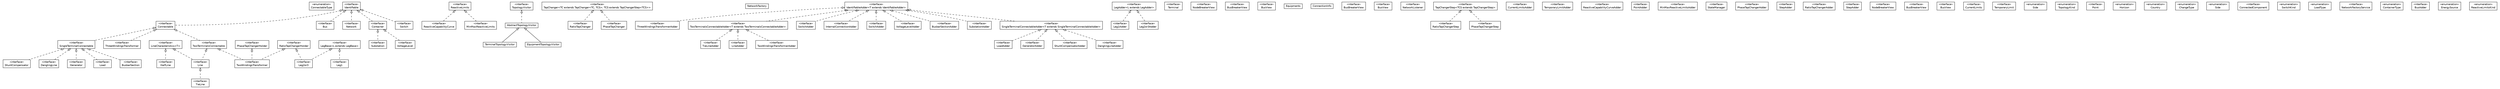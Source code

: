 #!/usr/local/bin/dot
#
# Class diagram 
# Generated by UMLGraph version R5_6 (http://www.umlgraph.org/)
#

digraph G {
	edge [fontname="Helvetica",fontsize=10,labelfontname="Helvetica",labelfontsize=10];
	node [fontname="Helvetica",fontsize=10,shape=plaintext];
	nodesep=0.25;
	ranksep=0.5;
	// eu.itesla_project.iidm.network.ConnectableType
	c0 [label=<<table title="eu.itesla_project.iidm.network.ConnectableType" border="0" cellborder="1" cellspacing="0" cellpadding="2" port="p" href="./ConnectableType.html">
		<tr><td><table border="0" cellspacing="0" cellpadding="1">
<tr><td align="center" balign="center"> &#171;enumeration&#187; </td></tr>
<tr><td align="center" balign="center"> ConnectableType </td></tr>
		</table></td></tr>
		</table>>, URL="./ConnectableType.html", fontname="Helvetica", fontcolor="black", fontsize=10.0];
	// eu.itesla_project.iidm.network.SingleTerminalConnectable
	c1 [label=<<table title="eu.itesla_project.iidm.network.SingleTerminalConnectable" border="0" cellborder="1" cellspacing="0" cellpadding="2" port="p" href="./SingleTerminalConnectable.html">
		<tr><td><table border="0" cellspacing="0" cellpadding="1">
<tr><td align="center" balign="center"> &#171;interface&#187; </td></tr>
<tr><td align="center" balign="center"> SingleTerminalConnectable </td></tr>
		</table></td></tr>
		</table>>, URL="./SingleTerminalConnectable.html", fontname="Helvetica", fontcolor="black", fontsize=10.0];
	// eu.itesla_project.iidm.network.ReactiveLimits
	c2 [label=<<table title="eu.itesla_project.iidm.network.ReactiveLimits" border="0" cellborder="1" cellspacing="0" cellpadding="2" port="p" href="./ReactiveLimits.html">
		<tr><td><table border="0" cellspacing="0" cellpadding="1">
<tr><td align="center" balign="center"> &#171;interface&#187; </td></tr>
<tr><td align="center" balign="center"> ReactiveLimits </td></tr>
		</table></td></tr>
		</table>>, URL="./ReactiveLimits.html", fontname="Helvetica", fontcolor="black", fontsize=10.0];
	// eu.itesla_project.iidm.network.TerminalTopologyVisitor
	c3 [label=<<table title="eu.itesla_project.iidm.network.TerminalTopologyVisitor" border="0" cellborder="1" cellspacing="0" cellpadding="2" port="p" href="./TerminalTopologyVisitor.html">
		<tr><td><table border="0" cellspacing="0" cellpadding="1">
<tr><td align="center" balign="center"><font face="Helvetica-Oblique"> TerminalTopologyVisitor </font></td></tr>
		</table></td></tr>
		</table>>, URL="./TerminalTopologyVisitor.html", fontname="Helvetica", fontcolor="black", fontsize=10.0];
	// eu.itesla_project.iidm.network.TapChanger<TC extends eu.itesla_project.iidm.network.TapChanger<TC, TCS>, TCS extends eu.itesla_project.iidm.network.TapChangerStep<TCS>>
	c4 [label=<<table title="eu.itesla_project.iidm.network.TapChanger" border="0" cellborder="1" cellspacing="0" cellpadding="2" port="p" href="./TapChanger.html">
		<tr><td><table border="0" cellspacing="0" cellpadding="1">
<tr><td align="center" balign="center"> &#171;interface&#187; </td></tr>
<tr><td align="center" balign="center"> TapChanger&lt;TC extends TapChanger&lt;TC, TCS&gt;, TCS extends TapChangerStep&lt;TCS&gt;&gt; </td></tr>
		</table></td></tr>
		</table>>, URL="./TapChanger.html", fontname="Helvetica", fontcolor="black", fontsize=10.0];
	// eu.itesla_project.iidm.network.NetworkFactory
	c5 [label=<<table title="eu.itesla_project.iidm.network.NetworkFactory" border="0" cellborder="1" cellspacing="0" cellpadding="2" port="p" href="./NetworkFactory.html">
		<tr><td><table border="0" cellspacing="0" cellpadding="1">
<tr><td align="center" balign="center"> NetworkFactory </td></tr>
		</table></td></tr>
		</table>>, URL="./NetworkFactory.html", fontname="Helvetica", fontcolor="black", fontsize=10.0];
	// eu.itesla_project.iidm.network.ThreeWindingsTransformerAdder
	c6 [label=<<table title="eu.itesla_project.iidm.network.ThreeWindingsTransformerAdder" border="0" cellborder="1" cellspacing="0" cellpadding="2" port="p" href="./ThreeWindingsTransformerAdder.html">
		<tr><td><table border="0" cellspacing="0" cellpadding="1">
<tr><td align="center" balign="center"> &#171;interface&#187; </td></tr>
<tr><td align="center" balign="center"> ThreeWindingsTransformerAdder </td></tr>
		</table></td></tr>
		</table>>, URL="./ThreeWindingsTransformerAdder.html", fontname="Helvetica", fontcolor="black", fontsize=10.0];
	// eu.itesla_project.iidm.network.ThreeWindingsTransformerAdder.LegAdder<L extends eu.itesla_project.iidm.network.ThreeWindingsTransformerAdder.LegAdder>
	c7 [label=<<table title="eu.itesla_project.iidm.network.ThreeWindingsTransformerAdder.LegAdder" border="0" cellborder="1" cellspacing="0" cellpadding="2" port="p" href="./ThreeWindingsTransformerAdder.LegAdder.html">
		<tr><td><table border="0" cellspacing="0" cellpadding="1">
<tr><td align="center" balign="center"> &#171;interface&#187; </td></tr>
<tr><td align="center" balign="center"> LegAdder&lt;L extends LegAdder&gt; </td></tr>
		</table></td></tr>
		</table>>, URL="./ThreeWindingsTransformerAdder.LegAdder.html", fontname="Helvetica", fontcolor="black", fontsize=10.0];
	// eu.itesla_project.iidm.network.ThreeWindingsTransformerAdder.Leg1Adder
	c8 [label=<<table title="eu.itesla_project.iidm.network.ThreeWindingsTransformerAdder.Leg1Adder" border="0" cellborder="1" cellspacing="0" cellpadding="2" port="p" href="./ThreeWindingsTransformerAdder.Leg1Adder.html">
		<tr><td><table border="0" cellspacing="0" cellpadding="1">
<tr><td align="center" balign="center"> &#171;interface&#187; </td></tr>
<tr><td align="center" balign="center"> Leg1Adder </td></tr>
		</table></td></tr>
		</table>>, URL="./ThreeWindingsTransformerAdder.Leg1Adder.html", fontname="Helvetica", fontcolor="black", fontsize=10.0];
	// eu.itesla_project.iidm.network.ThreeWindingsTransformerAdder.Leg2or3Adder
	c9 [label=<<table title="eu.itesla_project.iidm.network.ThreeWindingsTransformerAdder.Leg2or3Adder" border="0" cellborder="1" cellspacing="0" cellpadding="2" port="p" href="./ThreeWindingsTransformerAdder.Leg2or3Adder.html">
		<tr><td><table border="0" cellspacing="0" cellpadding="1">
<tr><td align="center" balign="center"> &#171;interface&#187; </td></tr>
<tr><td align="center" balign="center"> Leg2or3Adder </td></tr>
		</table></td></tr>
		</table>>, URL="./ThreeWindingsTransformerAdder.Leg2or3Adder.html", fontname="Helvetica", fontcolor="black", fontsize=10.0];
	// eu.itesla_project.iidm.network.Bus
	c10 [label=<<table title="eu.itesla_project.iidm.network.Bus" border="0" cellborder="1" cellspacing="0" cellpadding="2" port="p" href="./Bus.html">
		<tr><td><table border="0" cellspacing="0" cellpadding="1">
<tr><td align="center" balign="center"> &#171;interface&#187; </td></tr>
<tr><td align="center" balign="center"> Bus </td></tr>
		</table></td></tr>
		</table>>, URL="./Bus.html", fontname="Helvetica", fontcolor="black", fontsize=10.0];
	// eu.itesla_project.iidm.network.LineCharasteristics<T>
	c11 [label=<<table title="eu.itesla_project.iidm.network.LineCharasteristics" border="0" cellborder="1" cellspacing="0" cellpadding="2" port="p" href="./LineCharasteristics.html">
		<tr><td><table border="0" cellspacing="0" cellpadding="1">
<tr><td align="center" balign="center"> &#171;interface&#187; </td></tr>
<tr><td align="center" balign="center"> LineCharasteristics&lt;T&gt; </td></tr>
		</table></td></tr>
		</table>>, URL="./LineCharasteristics.html", fontname="Helvetica", fontcolor="black", fontsize=10.0];
	// eu.itesla_project.iidm.network.LoadAdder
	c12 [label=<<table title="eu.itesla_project.iidm.network.LoadAdder" border="0" cellborder="1" cellspacing="0" cellpadding="2" port="p" href="./LoadAdder.html">
		<tr><td><table border="0" cellspacing="0" cellpadding="1">
<tr><td align="center" balign="center"> &#171;interface&#187; </td></tr>
<tr><td align="center" balign="center"> LoadAdder </td></tr>
		</table></td></tr>
		</table>>, URL="./LoadAdder.html", fontname="Helvetica", fontcolor="black", fontsize=10.0];
	// eu.itesla_project.iidm.network.Terminal
	c13 [label=<<table title="eu.itesla_project.iidm.network.Terminal" border="0" cellborder="1" cellspacing="0" cellpadding="2" port="p" href="./Terminal.html">
		<tr><td><table border="0" cellspacing="0" cellpadding="1">
<tr><td align="center" balign="center"> &#171;interface&#187; </td></tr>
<tr><td align="center" balign="center"> Terminal </td></tr>
		</table></td></tr>
		</table>>, URL="./Terminal.html", fontname="Helvetica", fontcolor="black", fontsize=10.0];
	// eu.itesla_project.iidm.network.Terminal.NodeBreakerView
	c14 [label=<<table title="eu.itesla_project.iidm.network.Terminal.NodeBreakerView" border="0" cellborder="1" cellspacing="0" cellpadding="2" port="p" href="./Terminal.NodeBreakerView.html">
		<tr><td><table border="0" cellspacing="0" cellpadding="1">
<tr><td align="center" balign="center"> &#171;interface&#187; </td></tr>
<tr><td align="center" balign="center"> NodeBreakerView </td></tr>
		</table></td></tr>
		</table>>, URL="./Terminal.NodeBreakerView.html", fontname="Helvetica", fontcolor="black", fontsize=10.0];
	// eu.itesla_project.iidm.network.Terminal.BusBreakerView
	c15 [label=<<table title="eu.itesla_project.iidm.network.Terminal.BusBreakerView" border="0" cellborder="1" cellspacing="0" cellpadding="2" port="p" href="./Terminal.BusBreakerView.html">
		<tr><td><table border="0" cellspacing="0" cellpadding="1">
<tr><td align="center" balign="center"> &#171;interface&#187; </td></tr>
<tr><td align="center" balign="center"> BusBreakerView </td></tr>
		</table></td></tr>
		</table>>, URL="./Terminal.BusBreakerView.html", fontname="Helvetica", fontcolor="black", fontsize=10.0];
	// eu.itesla_project.iidm.network.Terminal.BusView
	c16 [label=<<table title="eu.itesla_project.iidm.network.Terminal.BusView" border="0" cellborder="1" cellspacing="0" cellpadding="2" port="p" href="./Terminal.BusView.html">
		<tr><td><table border="0" cellspacing="0" cellpadding="1">
<tr><td align="center" balign="center"> &#171;interface&#187; </td></tr>
<tr><td align="center" balign="center"> BusView </td></tr>
		</table></td></tr>
		</table>>, URL="./Terminal.BusView.html", fontname="Helvetica", fontcolor="black", fontsize=10.0];
	// eu.itesla_project.iidm.network.Equipments
	c17 [label=<<table title="eu.itesla_project.iidm.network.Equipments" border="0" cellborder="1" cellspacing="0" cellpadding="2" port="p" href="./Equipments.html">
		<tr><td><table border="0" cellspacing="0" cellpadding="1">
<tr><td align="center" balign="center"> Equipments </td></tr>
		</table></td></tr>
		</table>>, URL="./Equipments.html", fontname="Helvetica", fontcolor="black", fontsize=10.0];
	// eu.itesla_project.iidm.network.Equipments.ConnectionInfo
	c18 [label=<<table title="eu.itesla_project.iidm.network.Equipments.ConnectionInfo" border="0" cellborder="1" cellspacing="0" cellpadding="2" port="p" href="./Equipments.ConnectionInfo.html">
		<tr><td><table border="0" cellspacing="0" cellpadding="1">
<tr><td align="center" balign="center"> ConnectionInfo </td></tr>
		</table></td></tr>
		</table>>, URL="./Equipments.ConnectionInfo.html", fontname="Helvetica", fontcolor="black", fontsize=10.0];
	// eu.itesla_project.iidm.network.Substation
	c19 [label=<<table title="eu.itesla_project.iidm.network.Substation" border="0" cellborder="1" cellspacing="0" cellpadding="2" port="p" href="./Substation.html">
		<tr><td><table border="0" cellspacing="0" cellpadding="1">
<tr><td align="center" balign="center"> &#171;interface&#187; </td></tr>
<tr><td align="center" balign="center"> Substation </td></tr>
		</table></td></tr>
		</table>>, URL="./Substation.html", fontname="Helvetica", fontcolor="black", fontsize=10.0];
	// eu.itesla_project.iidm.network.Network
	c20 [label=<<table title="eu.itesla_project.iidm.network.Network" border="0" cellborder="1" cellspacing="0" cellpadding="2" port="p" href="./Network.html">
		<tr><td><table border="0" cellspacing="0" cellpadding="1">
<tr><td align="center" balign="center"> &#171;interface&#187; </td></tr>
<tr><td align="center" balign="center"> Network </td></tr>
		</table></td></tr>
		</table>>, URL="./Network.html", fontname="Helvetica", fontcolor="black", fontsize=10.0];
	// eu.itesla_project.iidm.network.Network.BusBreakerView
	c21 [label=<<table title="eu.itesla_project.iidm.network.Network.BusBreakerView" border="0" cellborder="1" cellspacing="0" cellpadding="2" port="p" href="./Network.BusBreakerView.html">
		<tr><td><table border="0" cellspacing="0" cellpadding="1">
<tr><td align="center" balign="center"> &#171;interface&#187; </td></tr>
<tr><td align="center" balign="center"> BusBreakerView </td></tr>
		</table></td></tr>
		</table>>, URL="./Network.BusBreakerView.html", fontname="Helvetica", fontcolor="black", fontsize=10.0];
	// eu.itesla_project.iidm.network.Network.BusView
	c22 [label=<<table title="eu.itesla_project.iidm.network.Network.BusView" border="0" cellborder="1" cellspacing="0" cellpadding="2" port="p" href="./Network.BusView.html">
		<tr><td><table border="0" cellspacing="0" cellpadding="1">
<tr><td align="center" balign="center"> &#171;interface&#187; </td></tr>
<tr><td align="center" balign="center"> BusView </td></tr>
		</table></td></tr>
		</table>>, URL="./Network.BusView.html", fontname="Helvetica", fontcolor="black", fontsize=10.0];
	// eu.itesla_project.iidm.network.NetworkListener
	c23 [label=<<table title="eu.itesla_project.iidm.network.NetworkListener" border="0" cellborder="1" cellspacing="0" cellpadding="2" port="p" href="./NetworkListener.html">
		<tr><td><table border="0" cellspacing="0" cellpadding="1">
<tr><td align="center" balign="center"> &#171;interface&#187; </td></tr>
<tr><td align="center" balign="center"> NetworkListener </td></tr>
		</table></td></tr>
		</table>>, URL="./NetworkListener.html", fontname="Helvetica", fontcolor="black", fontsize=10.0];
	// eu.itesla_project.iidm.network.RatioTapChangerStep
	c24 [label=<<table title="eu.itesla_project.iidm.network.RatioTapChangerStep" border="0" cellborder="1" cellspacing="0" cellpadding="2" port="p" href="./RatioTapChangerStep.html">
		<tr><td><table border="0" cellspacing="0" cellpadding="1">
<tr><td align="center" balign="center"> &#171;interface&#187; </td></tr>
<tr><td align="center" balign="center"> RatioTapChangerStep </td></tr>
		</table></td></tr>
		</table>>, URL="./RatioTapChangerStep.html", fontname="Helvetica", fontcolor="black", fontsize=10.0];
	// eu.itesla_project.iidm.network.CurrentLimitsAdder
	c25 [label=<<table title="eu.itesla_project.iidm.network.CurrentLimitsAdder" border="0" cellborder="1" cellspacing="0" cellpadding="2" port="p" href="./CurrentLimitsAdder.html">
		<tr><td><table border="0" cellspacing="0" cellpadding="1">
<tr><td align="center" balign="center"> &#171;interface&#187; </td></tr>
<tr><td align="center" balign="center"> CurrentLimitsAdder </td></tr>
		</table></td></tr>
		</table>>, URL="./CurrentLimitsAdder.html", fontname="Helvetica", fontcolor="black", fontsize=10.0];
	// eu.itesla_project.iidm.network.CurrentLimitsAdder.TemporaryLimitAdder
	c26 [label=<<table title="eu.itesla_project.iidm.network.CurrentLimitsAdder.TemporaryLimitAdder" border="0" cellborder="1" cellspacing="0" cellpadding="2" port="p" href="./CurrentLimitsAdder.TemporaryLimitAdder.html">
		<tr><td><table border="0" cellspacing="0" cellpadding="1">
<tr><td align="center" balign="center"> &#171;interface&#187; </td></tr>
<tr><td align="center" balign="center"> TemporaryLimitAdder </td></tr>
		</table></td></tr>
		</table>>, URL="./CurrentLimitsAdder.TemporaryLimitAdder.html", fontname="Helvetica", fontcolor="black", fontsize=10.0];
	// eu.itesla_project.iidm.network.ReactiveCapabilityCurveAdder
	c27 [label=<<table title="eu.itesla_project.iidm.network.ReactiveCapabilityCurveAdder" border="0" cellborder="1" cellspacing="0" cellpadding="2" port="p" href="./ReactiveCapabilityCurveAdder.html">
		<tr><td><table border="0" cellspacing="0" cellpadding="1">
<tr><td align="center" balign="center"> &#171;interface&#187; </td></tr>
<tr><td align="center" balign="center"> ReactiveCapabilityCurveAdder </td></tr>
		</table></td></tr>
		</table>>, URL="./ReactiveCapabilityCurveAdder.html", fontname="Helvetica", fontcolor="black", fontsize=10.0];
	// eu.itesla_project.iidm.network.ReactiveCapabilityCurveAdder.PointAdder
	c28 [label=<<table title="eu.itesla_project.iidm.network.ReactiveCapabilityCurveAdder.PointAdder" border="0" cellborder="1" cellspacing="0" cellpadding="2" port="p" href="./ReactiveCapabilityCurveAdder.PointAdder.html">
		<tr><td><table border="0" cellspacing="0" cellpadding="1">
<tr><td align="center" balign="center"> &#171;interface&#187; </td></tr>
<tr><td align="center" balign="center"> PointAdder </td></tr>
		</table></td></tr>
		</table>>, URL="./ReactiveCapabilityCurveAdder.PointAdder.html", fontname="Helvetica", fontcolor="black", fontsize=10.0];
	// eu.itesla_project.iidm.network.TieLineAdder
	c29 [label=<<table title="eu.itesla_project.iidm.network.TieLineAdder" border="0" cellborder="1" cellspacing="0" cellpadding="2" port="p" href="./TieLineAdder.html">
		<tr><td><table border="0" cellspacing="0" cellpadding="1">
<tr><td align="center" balign="center"> &#171;interface&#187; </td></tr>
<tr><td align="center" balign="center"> TieLineAdder </td></tr>
		</table></td></tr>
		</table>>, URL="./TieLineAdder.html", fontname="Helvetica", fontcolor="black", fontsize=10.0];
	// eu.itesla_project.iidm.network.TopologyVisitor
	c30 [label=<<table title="eu.itesla_project.iidm.network.TopologyVisitor" border="0" cellborder="1" cellspacing="0" cellpadding="2" port="p" href="./TopologyVisitor.html">
		<tr><td><table border="0" cellspacing="0" cellpadding="1">
<tr><td align="center" balign="center"> &#171;interface&#187; </td></tr>
<tr><td align="center" balign="center"> TopologyVisitor </td></tr>
		</table></td></tr>
		</table>>, URL="./TopologyVisitor.html", fontname="Helvetica", fontcolor="black", fontsize=10.0];
	// eu.itesla_project.iidm.network.MinMaxReactiveLimitsAdder
	c31 [label=<<table title="eu.itesla_project.iidm.network.MinMaxReactiveLimitsAdder" border="0" cellborder="1" cellspacing="0" cellpadding="2" port="p" href="./MinMaxReactiveLimitsAdder.html">
		<tr><td><table border="0" cellspacing="0" cellpadding="1">
<tr><td align="center" balign="center"> &#171;interface&#187; </td></tr>
<tr><td align="center" balign="center"> MinMaxReactiveLimitsAdder </td></tr>
		</table></td></tr>
		</table>>, URL="./MinMaxReactiveLimitsAdder.html", fontname="Helvetica", fontcolor="black", fontsize=10.0];
	// eu.itesla_project.iidm.network.StateManager
	c32 [label=<<table title="eu.itesla_project.iidm.network.StateManager" border="0" cellborder="1" cellspacing="0" cellpadding="2" port="p" href="./StateManager.html">
		<tr><td><table border="0" cellspacing="0" cellpadding="1">
<tr><td align="center" balign="center"> &#171;interface&#187; </td></tr>
<tr><td align="center" balign="center"> StateManager </td></tr>
		</table></td></tr>
		</table>>, URL="./StateManager.html", fontname="Helvetica", fontcolor="black", fontsize=10.0];
	// eu.itesla_project.iidm.network.PhaseTapChangerAdder
	c33 [label=<<table title="eu.itesla_project.iidm.network.PhaseTapChangerAdder" border="0" cellborder="1" cellspacing="0" cellpadding="2" port="p" href="./PhaseTapChangerAdder.html">
		<tr><td><table border="0" cellspacing="0" cellpadding="1">
<tr><td align="center" balign="center"> &#171;interface&#187; </td></tr>
<tr><td align="center" balign="center"> PhaseTapChangerAdder </td></tr>
		</table></td></tr>
		</table>>, URL="./PhaseTapChangerAdder.html", fontname="Helvetica", fontcolor="black", fontsize=10.0];
	// eu.itesla_project.iidm.network.PhaseTapChangerAdder.StepAdder
	c34 [label=<<table title="eu.itesla_project.iidm.network.PhaseTapChangerAdder.StepAdder" border="0" cellborder="1" cellspacing="0" cellpadding="2" port="p" href="./PhaseTapChangerAdder.StepAdder.html">
		<tr><td><table border="0" cellspacing="0" cellpadding="1">
<tr><td align="center" balign="center"> &#171;interface&#187; </td></tr>
<tr><td align="center" balign="center"> StepAdder </td></tr>
		</table></td></tr>
		</table>>, URL="./PhaseTapChangerAdder.StepAdder.html", fontname="Helvetica", fontcolor="black", fontsize=10.0];
	// eu.itesla_project.iidm.network.RatioTapChangerAdder
	c35 [label=<<table title="eu.itesla_project.iidm.network.RatioTapChangerAdder" border="0" cellborder="1" cellspacing="0" cellpadding="2" port="p" href="./RatioTapChangerAdder.html">
		<tr><td><table border="0" cellspacing="0" cellpadding="1">
<tr><td align="center" balign="center"> &#171;interface&#187; </td></tr>
<tr><td align="center" balign="center"> RatioTapChangerAdder </td></tr>
		</table></td></tr>
		</table>>, URL="./RatioTapChangerAdder.html", fontname="Helvetica", fontcolor="black", fontsize=10.0];
	// eu.itesla_project.iidm.network.RatioTapChangerAdder.StepAdder
	c36 [label=<<table title="eu.itesla_project.iidm.network.RatioTapChangerAdder.StepAdder" border="0" cellborder="1" cellspacing="0" cellpadding="2" port="p" href="./RatioTapChangerAdder.StepAdder.html">
		<tr><td><table border="0" cellspacing="0" cellpadding="1">
<tr><td align="center" balign="center"> &#171;interface&#187; </td></tr>
<tr><td align="center" balign="center"> StepAdder </td></tr>
		</table></td></tr>
		</table>>, URL="./RatioTapChangerAdder.StepAdder.html", fontname="Helvetica", fontcolor="black", fontsize=10.0];
	// eu.itesla_project.iidm.network.TwoTerminalsConnectableAdder<T extends eu.itesla_project.iidm.network.TwoTerminalsConnectableAdder>
	c37 [label=<<table title="eu.itesla_project.iidm.network.TwoTerminalsConnectableAdder" border="0" cellborder="1" cellspacing="0" cellpadding="2" port="p" href="./TwoTerminalsConnectableAdder.html">
		<tr><td><table border="0" cellspacing="0" cellpadding="1">
<tr><td align="center" balign="center"> &#171;interface&#187; </td></tr>
<tr><td align="center" balign="center"> TwoTerminalsConnectableAdder&lt;T extends TwoTerminalsConnectableAdder&gt; </td></tr>
		</table></td></tr>
		</table>>, URL="./TwoTerminalsConnectableAdder.html", fontname="Helvetica", fontcolor="black", fontsize=10.0];
	// eu.itesla_project.iidm.network.VoltageLevel
	c38 [label=<<table title="eu.itesla_project.iidm.network.VoltageLevel" border="0" cellborder="1" cellspacing="0" cellpadding="2" port="p" href="./VoltageLevel.html">
		<tr><td><table border="0" cellspacing="0" cellpadding="1">
<tr><td align="center" balign="center"> &#171;interface&#187; </td></tr>
<tr><td align="center" balign="center"> VoltageLevel </td></tr>
		</table></td></tr>
		</table>>, URL="./VoltageLevel.html", fontname="Helvetica", fontcolor="black", fontsize=10.0];
	// eu.itesla_project.iidm.network.VoltageLevel.NodeBreakerView
	c39 [label=<<table title="eu.itesla_project.iidm.network.VoltageLevel.NodeBreakerView" border="0" cellborder="1" cellspacing="0" cellpadding="2" port="p" href="./VoltageLevel.NodeBreakerView.html">
		<tr><td><table border="0" cellspacing="0" cellpadding="1">
<tr><td align="center" balign="center"> &#171;interface&#187; </td></tr>
<tr><td align="center" balign="center"> NodeBreakerView </td></tr>
		</table></td></tr>
		</table>>, URL="./VoltageLevel.NodeBreakerView.html", fontname="Helvetica", fontcolor="black", fontsize=10.0];
	// eu.itesla_project.iidm.network.VoltageLevel.NodeBreakerView.SwitchAdder
	c40 [label=<<table title="eu.itesla_project.iidm.network.VoltageLevel.NodeBreakerView.SwitchAdder" border="0" cellborder="1" cellspacing="0" cellpadding="2" port="p" href="./VoltageLevel.NodeBreakerView.SwitchAdder.html">
		<tr><td><table border="0" cellspacing="0" cellpadding="1">
<tr><td align="center" balign="center"> &#171;interface&#187; </td></tr>
<tr><td align="center" balign="center"> SwitchAdder </td></tr>
		</table></td></tr>
		</table>>, URL="./VoltageLevel.NodeBreakerView.SwitchAdder.html", fontname="Helvetica", fontcolor="black", fontsize=10.0];
	// eu.itesla_project.iidm.network.VoltageLevel.NodeBreakerView.InternalConnectionAdder
	c41 [label=<<table title="eu.itesla_project.iidm.network.VoltageLevel.NodeBreakerView.InternalConnectionAdder" border="0" cellborder="1" cellspacing="0" cellpadding="2" port="p" href="./VoltageLevel.NodeBreakerView.InternalConnectionAdder.html">
		<tr><td><table border="0" cellspacing="0" cellpadding="1">
<tr><td align="center" balign="center"> &#171;interface&#187; </td></tr>
<tr><td align="center" balign="center"> InternalConnectionAdder </td></tr>
		</table></td></tr>
		</table>>, URL="./VoltageLevel.NodeBreakerView.InternalConnectionAdder.html", fontname="Helvetica", fontcolor="black", fontsize=10.0];
	// eu.itesla_project.iidm.network.VoltageLevel.BusBreakerView
	c42 [label=<<table title="eu.itesla_project.iidm.network.VoltageLevel.BusBreakerView" border="0" cellborder="1" cellspacing="0" cellpadding="2" port="p" href="./VoltageLevel.BusBreakerView.html">
		<tr><td><table border="0" cellspacing="0" cellpadding="1">
<tr><td align="center" balign="center"> &#171;interface&#187; </td></tr>
<tr><td align="center" balign="center"> BusBreakerView </td></tr>
		</table></td></tr>
		</table>>, URL="./VoltageLevel.BusBreakerView.html", fontname="Helvetica", fontcolor="black", fontsize=10.0];
	// eu.itesla_project.iidm.network.VoltageLevel.BusBreakerView.SwitchAdder
	c43 [label=<<table title="eu.itesla_project.iidm.network.VoltageLevel.BusBreakerView.SwitchAdder" border="0" cellborder="1" cellspacing="0" cellpadding="2" port="p" href="./VoltageLevel.BusBreakerView.SwitchAdder.html">
		<tr><td><table border="0" cellspacing="0" cellpadding="1">
<tr><td align="center" balign="center"> &#171;interface&#187; </td></tr>
<tr><td align="center" balign="center"> SwitchAdder </td></tr>
		</table></td></tr>
		</table>>, URL="./VoltageLevel.BusBreakerView.SwitchAdder.html", fontname="Helvetica", fontcolor="black", fontsize=10.0];
	// eu.itesla_project.iidm.network.VoltageLevel.BusView
	c44 [label=<<table title="eu.itesla_project.iidm.network.VoltageLevel.BusView" border="0" cellborder="1" cellspacing="0" cellpadding="2" port="p" href="./VoltageLevel.BusView.html">
		<tr><td><table border="0" cellspacing="0" cellpadding="1">
<tr><td align="center" balign="center"> &#171;interface&#187; </td></tr>
<tr><td align="center" balign="center"> BusView </td></tr>
		</table></td></tr>
		</table>>, URL="./VoltageLevel.BusView.html", fontname="Helvetica", fontcolor="black", fontsize=10.0];
	// eu.itesla_project.iidm.network.LineAdder
	c45 [label=<<table title="eu.itesla_project.iidm.network.LineAdder" border="0" cellborder="1" cellspacing="0" cellpadding="2" port="p" href="./LineAdder.html">
		<tr><td><table border="0" cellspacing="0" cellpadding="1">
<tr><td align="center" balign="center"> &#171;interface&#187; </td></tr>
<tr><td align="center" balign="center"> LineAdder </td></tr>
		</table></td></tr>
		</table>>, URL="./LineAdder.html", fontname="Helvetica", fontcolor="black", fontsize=10.0];
	// eu.itesla_project.iidm.network.RatioTapChanger
	c46 [label=<<table title="eu.itesla_project.iidm.network.RatioTapChanger" border="0" cellborder="1" cellspacing="0" cellpadding="2" port="p" href="./RatioTapChanger.html">
		<tr><td><table border="0" cellspacing="0" cellpadding="1">
<tr><td align="center" balign="center"> &#171;interface&#187; </td></tr>
<tr><td align="center" balign="center"> RatioTapChanger </td></tr>
		</table></td></tr>
		</table>>, URL="./RatioTapChanger.html", fontname="Helvetica", fontcolor="black", fontsize=10.0];
	// eu.itesla_project.iidm.network.EquipmentTopologyVisitor
	c47 [label=<<table title="eu.itesla_project.iidm.network.EquipmentTopologyVisitor" border="0" cellborder="1" cellspacing="0" cellpadding="2" port="p" href="./EquipmentTopologyVisitor.html">
		<tr><td><table border="0" cellspacing="0" cellpadding="1">
<tr><td align="center" balign="center"><font face="Helvetica-Oblique"> EquipmentTopologyVisitor </font></td></tr>
		</table></td></tr>
		</table>>, URL="./EquipmentTopologyVisitor.html", fontname="Helvetica", fontcolor="black", fontsize=10.0];
	// eu.itesla_project.iidm.network.Container
	c48 [label=<<table title="eu.itesla_project.iidm.network.Container" border="0" cellborder="1" cellspacing="0" cellpadding="2" port="p" href="./Container.html">
		<tr><td><table border="0" cellspacing="0" cellpadding="1">
<tr><td align="center" balign="center"> &#171;interface&#187; </td></tr>
<tr><td align="center" balign="center"> Container </td></tr>
		</table></td></tr>
		</table>>, URL="./Container.html", fontname="Helvetica", fontcolor="black", fontsize=10.0];
	// eu.itesla_project.iidm.network.Switch
	c49 [label=<<table title="eu.itesla_project.iidm.network.Switch" border="0" cellborder="1" cellspacing="0" cellpadding="2" port="p" href="./Switch.html">
		<tr><td><table border="0" cellspacing="0" cellpadding="1">
<tr><td align="center" balign="center"> &#171;interface&#187; </td></tr>
<tr><td align="center" balign="center"> Switch </td></tr>
		</table></td></tr>
		</table>>, URL="./Switch.html", fontname="Helvetica", fontcolor="black", fontsize=10.0];
	// eu.itesla_project.iidm.network.ShuntCompensator
	c50 [label=<<table title="eu.itesla_project.iidm.network.ShuntCompensator" border="0" cellborder="1" cellspacing="0" cellpadding="2" port="p" href="./ShuntCompensator.html">
		<tr><td><table border="0" cellspacing="0" cellpadding="1">
<tr><td align="center" balign="center"> &#171;interface&#187; </td></tr>
<tr><td align="center" balign="center"> ShuntCompensator </td></tr>
		</table></td></tr>
		</table>>, URL="./ShuntCompensator.html", fontname="Helvetica", fontcolor="black", fontsize=10.0];
	// eu.itesla_project.iidm.network.CurrentLimits
	c51 [label=<<table title="eu.itesla_project.iidm.network.CurrentLimits" border="0" cellborder="1" cellspacing="0" cellpadding="2" port="p" href="./CurrentLimits.html">
		<tr><td><table border="0" cellspacing="0" cellpadding="1">
<tr><td align="center" balign="center"> &#171;interface&#187; </td></tr>
<tr><td align="center" balign="center"> CurrentLimits </td></tr>
		</table></td></tr>
		</table>>, URL="./CurrentLimits.html", fontname="Helvetica", fontcolor="black", fontsize=10.0];
	// eu.itesla_project.iidm.network.CurrentLimits.TemporaryLimit
	c52 [label=<<table title="eu.itesla_project.iidm.network.CurrentLimits.TemporaryLimit" border="0" cellborder="1" cellspacing="0" cellpadding="2" port="p" href="./CurrentLimits.TemporaryLimit.html">
		<tr><td><table border="0" cellspacing="0" cellpadding="1">
<tr><td align="center" balign="center"> &#171;interface&#187; </td></tr>
<tr><td align="center" balign="center"> TemporaryLimit </td></tr>
		</table></td></tr>
		</table>>, URL="./CurrentLimits.TemporaryLimit.html", fontname="Helvetica", fontcolor="black", fontsize=10.0];
	// eu.itesla_project.iidm.network.DanglingLine
	c53 [label=<<table title="eu.itesla_project.iidm.network.DanglingLine" border="0" cellborder="1" cellspacing="0" cellpadding="2" port="p" href="./DanglingLine.html">
		<tr><td><table border="0" cellspacing="0" cellpadding="1">
<tr><td align="center" balign="center"> &#171;interface&#187; </td></tr>
<tr><td align="center" balign="center"> DanglingLine </td></tr>
		</table></td></tr>
		</table>>, URL="./DanglingLine.html", fontname="Helvetica", fontcolor="black", fontsize=10.0];
	// eu.itesla_project.iidm.network.PhaseTapChangerHolder
	c54 [label=<<table title="eu.itesla_project.iidm.network.PhaseTapChangerHolder" border="0" cellborder="1" cellspacing="0" cellpadding="2" port="p" href="./PhaseTapChangerHolder.html">
		<tr><td><table border="0" cellspacing="0" cellpadding="1">
<tr><td align="center" balign="center"> &#171;interface&#187; </td></tr>
<tr><td align="center" balign="center"> PhaseTapChangerHolder </td></tr>
		</table></td></tr>
		</table>>, URL="./PhaseTapChangerHolder.html", fontname="Helvetica", fontcolor="black", fontsize=10.0];
	// eu.itesla_project.iidm.network.Line
	c55 [label=<<table title="eu.itesla_project.iidm.network.Line" border="0" cellborder="1" cellspacing="0" cellpadding="2" port="p" href="./Line.html">
		<tr><td><table border="0" cellspacing="0" cellpadding="1">
<tr><td align="center" balign="center"> &#171;interface&#187; </td></tr>
<tr><td align="center" balign="center"> Line </td></tr>
		</table></td></tr>
		</table>>, URL="./Line.html", fontname="Helvetica", fontcolor="black", fontsize=10.0];
	// eu.itesla_project.iidm.network.ThreeWindingsTransformer
	c56 [label=<<table title="eu.itesla_project.iidm.network.ThreeWindingsTransformer" border="0" cellborder="1" cellspacing="0" cellpadding="2" port="p" href="./ThreeWindingsTransformer.html">
		<tr><td><table border="0" cellspacing="0" cellpadding="1">
<tr><td align="center" balign="center"> &#171;interface&#187; </td></tr>
<tr><td align="center" balign="center"> ThreeWindingsTransformer </td></tr>
		</table></td></tr>
		</table>>, URL="./ThreeWindingsTransformer.html", fontname="Helvetica", fontcolor="black", fontsize=10.0];
	// eu.itesla_project.iidm.network.ThreeWindingsTransformer.Side
	c57 [label=<<table title="eu.itesla_project.iidm.network.ThreeWindingsTransformer.Side" border="0" cellborder="1" cellspacing="0" cellpadding="2" port="p" href="./ThreeWindingsTransformer.Side.html">
		<tr><td><table border="0" cellspacing="0" cellpadding="1">
<tr><td align="center" balign="center"> &#171;enumeration&#187; </td></tr>
<tr><td align="center" balign="center"> Side </td></tr>
		</table></td></tr>
		</table>>, URL="./ThreeWindingsTransformer.Side.html", fontname="Helvetica", fontcolor="black", fontsize=10.0];
	// eu.itesla_project.iidm.network.ThreeWindingsTransformer.LegBase<L extends eu.itesla_project.iidm.network.ThreeWindingsTransformer.LegBase>
	c58 [label=<<table title="eu.itesla_project.iidm.network.ThreeWindingsTransformer.LegBase" border="0" cellborder="1" cellspacing="0" cellpadding="2" port="p" href="./ThreeWindingsTransformer.LegBase.html">
		<tr><td><table border="0" cellspacing="0" cellpadding="1">
<tr><td align="center" balign="center"> &#171;interface&#187; </td></tr>
<tr><td align="center" balign="center"> LegBase&lt;L extends LegBase&gt; </td></tr>
		</table></td></tr>
		</table>>, URL="./ThreeWindingsTransformer.LegBase.html", fontname="Helvetica", fontcolor="black", fontsize=10.0];
	// eu.itesla_project.iidm.network.ThreeWindingsTransformer.Leg1
	c59 [label=<<table title="eu.itesla_project.iidm.network.ThreeWindingsTransformer.Leg1" border="0" cellborder="1" cellspacing="0" cellpadding="2" port="p" href="./ThreeWindingsTransformer.Leg1.html">
		<tr><td><table border="0" cellspacing="0" cellpadding="1">
<tr><td align="center" balign="center"> &#171;interface&#187; </td></tr>
<tr><td align="center" balign="center"> Leg1 </td></tr>
		</table></td></tr>
		</table>>, URL="./ThreeWindingsTransformer.Leg1.html", fontname="Helvetica", fontcolor="black", fontsize=10.0];
	// eu.itesla_project.iidm.network.ThreeWindingsTransformer.Leg2or3
	c60 [label=<<table title="eu.itesla_project.iidm.network.ThreeWindingsTransformer.Leg2or3" border="0" cellborder="1" cellspacing="0" cellpadding="2" port="p" href="./ThreeWindingsTransformer.Leg2or3.html">
		<tr><td><table border="0" cellspacing="0" cellpadding="1">
<tr><td align="center" balign="center"> &#171;interface&#187; </td></tr>
<tr><td align="center" balign="center"> Leg2or3 </td></tr>
		</table></td></tr>
		</table>>, URL="./ThreeWindingsTransformer.Leg2or3.html", fontname="Helvetica", fontcolor="black", fontsize=10.0];
	// eu.itesla_project.iidm.network.RatioTapChangerHolder
	c61 [label=<<table title="eu.itesla_project.iidm.network.RatioTapChangerHolder" border="0" cellborder="1" cellspacing="0" cellpadding="2" port="p" href="./RatioTapChangerHolder.html">
		<tr><td><table border="0" cellspacing="0" cellpadding="1">
<tr><td align="center" balign="center"> &#171;interface&#187; </td></tr>
<tr><td align="center" balign="center"> RatioTapChangerHolder </td></tr>
		</table></td></tr>
		</table>>, URL="./RatioTapChangerHolder.html", fontname="Helvetica", fontcolor="black", fontsize=10.0];
	// eu.itesla_project.iidm.network.VoltageLevelAdder
	c62 [label=<<table title="eu.itesla_project.iidm.network.VoltageLevelAdder" border="0" cellborder="1" cellspacing="0" cellpadding="2" port="p" href="./VoltageLevelAdder.html">
		<tr><td><table border="0" cellspacing="0" cellpadding="1">
<tr><td align="center" balign="center"> &#171;interface&#187; </td></tr>
<tr><td align="center" balign="center"> VoltageLevelAdder </td></tr>
		</table></td></tr>
		</table>>, URL="./VoltageLevelAdder.html", fontname="Helvetica", fontcolor="black", fontsize=10.0];
	// eu.itesla_project.iidm.network.TopologyKind
	c63 [label=<<table title="eu.itesla_project.iidm.network.TopologyKind" border="0" cellborder="1" cellspacing="0" cellpadding="2" port="p" href="./TopologyKind.html">
		<tr><td><table border="0" cellspacing="0" cellpadding="1">
<tr><td align="center" balign="center"> &#171;enumeration&#187; </td></tr>
<tr><td align="center" balign="center"> TopologyKind </td></tr>
		</table></td></tr>
		</table>>, URL="./TopologyKind.html", fontname="Helvetica", fontcolor="black", fontsize=10.0];
	// eu.itesla_project.iidm.network.Identifiable
	c64 [label=<<table title="eu.itesla_project.iidm.network.Identifiable" border="0" cellborder="1" cellspacing="0" cellpadding="2" port="p" href="./Identifiable.html">
		<tr><td><table border="0" cellspacing="0" cellpadding="1">
<tr><td align="center" balign="center"> &#171;interface&#187; </td></tr>
<tr><td align="center" balign="center"> Identifiable </td></tr>
		</table></td></tr>
		</table>>, URL="./Identifiable.html", fontname="Helvetica", fontcolor="black", fontsize=10.0];
	// eu.itesla_project.iidm.network.ReactiveCapabilityCurve
	c65 [label=<<table title="eu.itesla_project.iidm.network.ReactiveCapabilityCurve" border="0" cellborder="1" cellspacing="0" cellpadding="2" port="p" href="./ReactiveCapabilityCurve.html">
		<tr><td><table border="0" cellspacing="0" cellpadding="1">
<tr><td align="center" balign="center"> &#171;interface&#187; </td></tr>
<tr><td align="center" balign="center"> ReactiveCapabilityCurve </td></tr>
		</table></td></tr>
		</table>>, URL="./ReactiveCapabilityCurve.html", fontname="Helvetica", fontcolor="black", fontsize=10.0];
	// eu.itesla_project.iidm.network.ReactiveCapabilityCurve.Point
	c66 [label=<<table title="eu.itesla_project.iidm.network.ReactiveCapabilityCurve.Point" border="0" cellborder="1" cellspacing="0" cellpadding="2" port="p" href="./ReactiveCapabilityCurve.Point.html">
		<tr><td><table border="0" cellspacing="0" cellpadding="1">
<tr><td align="center" balign="center"> &#171;interface&#187; </td></tr>
<tr><td align="center" balign="center"> Point </td></tr>
		</table></td></tr>
		</table>>, URL="./ReactiveCapabilityCurve.Point.html", fontname="Helvetica", fontcolor="black", fontsize=10.0];
	// eu.itesla_project.iidm.network.Horizon
	c67 [label=<<table title="eu.itesla_project.iidm.network.Horizon" border="0" cellborder="1" cellspacing="0" cellpadding="2" port="p" href="./Horizon.html">
		<tr><td><table border="0" cellspacing="0" cellpadding="1">
<tr><td align="center" balign="center"> &#171;enumeration&#187; </td></tr>
<tr><td align="center" balign="center"> Horizon </td></tr>
		</table></td></tr>
		</table>>, URL="./Horizon.html", fontname="Helvetica", fontcolor="black", fontsize=10.0];
	// eu.itesla_project.iidm.network.BusbarSectionAdder
	c68 [label=<<table title="eu.itesla_project.iidm.network.BusbarSectionAdder" border="0" cellborder="1" cellspacing="0" cellpadding="2" port="p" href="./BusbarSectionAdder.html">
		<tr><td><table border="0" cellspacing="0" cellpadding="1">
<tr><td align="center" balign="center"> &#171;interface&#187; </td></tr>
<tr><td align="center" balign="center"> BusbarSectionAdder </td></tr>
		</table></td></tr>
		</table>>, URL="./BusbarSectionAdder.html", fontname="Helvetica", fontcolor="black", fontsize=10.0];
	// eu.itesla_project.iidm.network.TwoWindingsTransformerAdder
	c69 [label=<<table title="eu.itesla_project.iidm.network.TwoWindingsTransformerAdder" border="0" cellborder="1" cellspacing="0" cellpadding="2" port="p" href="./TwoWindingsTransformerAdder.html">
		<tr><td><table border="0" cellspacing="0" cellpadding="1">
<tr><td align="center" balign="center"> &#171;interface&#187; </td></tr>
<tr><td align="center" balign="center"> TwoWindingsTransformerAdder </td></tr>
		</table></td></tr>
		</table>>, URL="./TwoWindingsTransformerAdder.html", fontname="Helvetica", fontcolor="black", fontsize=10.0];
	// eu.itesla_project.iidm.network.TapChangerStep<TCS extends eu.itesla_project.iidm.network.TapChangerStep>
	c70 [label=<<table title="eu.itesla_project.iidm.network.TapChangerStep" border="0" cellborder="1" cellspacing="0" cellpadding="2" port="p" href="./TapChangerStep.html">
		<tr><td><table border="0" cellspacing="0" cellpadding="1">
<tr><td align="center" balign="center"> &#171;interface&#187; </td></tr>
<tr><td align="center" balign="center"> TapChangerStep&lt;TCS extends TapChangerStep&gt; </td></tr>
		</table></td></tr>
		</table>>, URL="./TapChangerStep.html", fontname="Helvetica", fontcolor="black", fontsize=10.0];
	// eu.itesla_project.iidm.network.Country
	c71 [label=<<table title="eu.itesla_project.iidm.network.Country" border="0" cellborder="1" cellspacing="0" cellpadding="2" port="p" href="./Country.html">
		<tr><td><table border="0" cellspacing="0" cellpadding="1">
<tr><td align="center" balign="center"> &#171;enumeration&#187; </td></tr>
<tr><td align="center" balign="center"> Country </td></tr>
		</table></td></tr>
		</table>>, URL="./Country.html", fontname="Helvetica", fontcolor="black", fontsize=10.0];
	// eu.itesla_project.iidm.network.MinMaxReactiveLimits
	c72 [label=<<table title="eu.itesla_project.iidm.network.MinMaxReactiveLimits" border="0" cellborder="1" cellspacing="0" cellpadding="2" port="p" href="./MinMaxReactiveLimits.html">
		<tr><td><table border="0" cellspacing="0" cellpadding="1">
<tr><td align="center" balign="center"> &#171;interface&#187; </td></tr>
<tr><td align="center" balign="center"> MinMaxReactiveLimits </td></tr>
		</table></td></tr>
		</table>>, URL="./MinMaxReactiveLimits.html", fontname="Helvetica", fontcolor="black", fontsize=10.0];
	// eu.itesla_project.iidm.network.PhaseTapChanger
	c73 [label=<<table title="eu.itesla_project.iidm.network.PhaseTapChanger" border="0" cellborder="1" cellspacing="0" cellpadding="2" port="p" href="./PhaseTapChanger.html">
		<tr><td><table border="0" cellspacing="0" cellpadding="1">
<tr><td align="center" balign="center"> &#171;interface&#187; </td></tr>
<tr><td align="center" balign="center"> PhaseTapChanger </td></tr>
		</table></td></tr>
		</table>>, URL="./PhaseTapChanger.html", fontname="Helvetica", fontcolor="black", fontsize=10.0];
	// eu.itesla_project.iidm.network.IdentifiableAdder<T extends eu.itesla_project.iidm.network.IdentifiableAdder>
	c74 [label=<<table title="eu.itesla_project.iidm.network.IdentifiableAdder" border="0" cellborder="1" cellspacing="0" cellpadding="2" port="p" href="./IdentifiableAdder.html">
		<tr><td><table border="0" cellspacing="0" cellpadding="1">
<tr><td align="center" balign="center"> &#171;interface&#187; </td></tr>
<tr><td align="center" balign="center"> IdentifiableAdder&lt;T extends IdentifiableAdder&gt; </td></tr>
		</table></td></tr>
		</table>>, URL="./IdentifiableAdder.html", fontname="Helvetica", fontcolor="black", fontsize=10.0];
	// eu.itesla_project.iidm.network.Generator
	c75 [label=<<table title="eu.itesla_project.iidm.network.Generator" border="0" cellborder="1" cellspacing="0" cellpadding="2" port="p" href="./Generator.html">
		<tr><td><table border="0" cellspacing="0" cellpadding="1">
<tr><td align="center" balign="center"> &#171;interface&#187; </td></tr>
<tr><td align="center" balign="center"> Generator </td></tr>
		</table></td></tr>
		</table>>, URL="./Generator.html", fontname="Helvetica", fontcolor="black", fontsize=10.0];
	// eu.itesla_project.iidm.network.Load
	c76 [label=<<table title="eu.itesla_project.iidm.network.Load" border="0" cellborder="1" cellspacing="0" cellpadding="2" port="p" href="./Load.html">
		<tr><td><table border="0" cellspacing="0" cellpadding="1">
<tr><td align="center" balign="center"> &#171;interface&#187; </td></tr>
<tr><td align="center" balign="center"> Load </td></tr>
		</table></td></tr>
		</table>>, URL="./Load.html", fontname="Helvetica", fontcolor="black", fontsize=10.0];
	// eu.itesla_project.iidm.network.GeneratorAdder
	c77 [label=<<table title="eu.itesla_project.iidm.network.GeneratorAdder" border="0" cellborder="1" cellspacing="0" cellpadding="2" port="p" href="./GeneratorAdder.html">
		<tr><td><table border="0" cellspacing="0" cellpadding="1">
<tr><td align="center" balign="center"> &#171;interface&#187; </td></tr>
<tr><td align="center" balign="center"> GeneratorAdder </td></tr>
		</table></td></tr>
		</table>>, URL="./GeneratorAdder.html", fontname="Helvetica", fontcolor="black", fontsize=10.0];
	// eu.itesla_project.iidm.network.ChangeType
	c78 [label=<<table title="eu.itesla_project.iidm.network.ChangeType" border="0" cellborder="1" cellspacing="0" cellpadding="2" port="p" href="./ChangeType.html">
		<tr><td><table border="0" cellspacing="0" cellpadding="1">
<tr><td align="center" balign="center"> &#171;enumeration&#187; </td></tr>
<tr><td align="center" balign="center"> ChangeType </td></tr>
		</table></td></tr>
		</table>>, URL="./ChangeType.html", fontname="Helvetica", fontcolor="black", fontsize=10.0];
	// eu.itesla_project.iidm.network.TieLine
	c79 [label=<<table title="eu.itesla_project.iidm.network.TieLine" border="0" cellborder="1" cellspacing="0" cellpadding="2" port="p" href="./TieLine.html">
		<tr><td><table border="0" cellspacing="0" cellpadding="1">
<tr><td align="center" balign="center"> &#171;interface&#187; </td></tr>
<tr><td align="center" balign="center"> TieLine </td></tr>
		</table></td></tr>
		</table>>, URL="./TieLine.html", fontname="Helvetica", fontcolor="black", fontsize=10.0];
	// eu.itesla_project.iidm.network.TieLine.HalfLine
	c80 [label=<<table title="eu.itesla_project.iidm.network.TieLine.HalfLine" border="0" cellborder="1" cellspacing="0" cellpadding="2" port="p" href="./TieLine.HalfLine.html">
		<tr><td><table border="0" cellspacing="0" cellpadding="1">
<tr><td align="center" balign="center"> &#171;interface&#187; </td></tr>
<tr><td align="center" balign="center"> HalfLine </td></tr>
		</table></td></tr>
		</table>>, URL="./TieLine.HalfLine.html", fontname="Helvetica", fontcolor="black", fontsize=10.0];
	// eu.itesla_project.iidm.network.TwoWindingsTransformer
	c81 [label=<<table title="eu.itesla_project.iidm.network.TwoWindingsTransformer" border="0" cellborder="1" cellspacing="0" cellpadding="2" port="p" href="./TwoWindingsTransformer.html">
		<tr><td><table border="0" cellspacing="0" cellpadding="1">
<tr><td align="center" balign="center"> &#171;interface&#187; </td></tr>
<tr><td align="center" balign="center"> TwoWindingsTransformer </td></tr>
		</table></td></tr>
		</table>>, URL="./TwoWindingsTransformer.html", fontname="Helvetica", fontcolor="black", fontsize=10.0];
	// eu.itesla_project.iidm.network.TwoTerminalsConnectable
	c82 [label=<<table title="eu.itesla_project.iidm.network.TwoTerminalsConnectable" border="0" cellborder="1" cellspacing="0" cellpadding="2" port="p" href="./TwoTerminalsConnectable.html">
		<tr><td><table border="0" cellspacing="0" cellpadding="1">
<tr><td align="center" balign="center"> &#171;interface&#187; </td></tr>
<tr><td align="center" balign="center"> TwoTerminalsConnectable </td></tr>
		</table></td></tr>
		</table>>, URL="./TwoTerminalsConnectable.html", fontname="Helvetica", fontcolor="black", fontsize=10.0];
	// eu.itesla_project.iidm.network.TwoTerminalsConnectable.Side
	c83 [label=<<table title="eu.itesla_project.iidm.network.TwoTerminalsConnectable.Side" border="0" cellborder="1" cellspacing="0" cellpadding="2" port="p" href="./TwoTerminalsConnectable.Side.html">
		<tr><td><table border="0" cellspacing="0" cellpadding="1">
<tr><td align="center" balign="center"> &#171;enumeration&#187; </td></tr>
<tr><td align="center" balign="center"> Side </td></tr>
		</table></td></tr>
		</table>>, URL="./TwoTerminalsConnectable.Side.html", fontname="Helvetica", fontcolor="black", fontsize=10.0];
	// eu.itesla_project.iidm.network.ConnectedComponent
	c84 [label=<<table title="eu.itesla_project.iidm.network.ConnectedComponent" border="0" cellborder="1" cellspacing="0" cellpadding="2" port="p" href="./ConnectedComponent.html">
		<tr><td><table border="0" cellspacing="0" cellpadding="1">
<tr><td align="center" balign="center"> &#171;interface&#187; </td></tr>
<tr><td align="center" balign="center"> ConnectedComponent </td></tr>
		</table></td></tr>
		</table>>, URL="./ConnectedComponent.html", fontname="Helvetica", fontcolor="black", fontsize=10.0];
	// eu.itesla_project.iidm.network.SwitchKind
	c85 [label=<<table title="eu.itesla_project.iidm.network.SwitchKind" border="0" cellborder="1" cellspacing="0" cellpadding="2" port="p" href="./SwitchKind.html">
		<tr><td><table border="0" cellspacing="0" cellpadding="1">
<tr><td align="center" balign="center"> &#171;enumeration&#187; </td></tr>
<tr><td align="center" balign="center"> SwitchKind </td></tr>
		</table></td></tr>
		</table>>, URL="./SwitchKind.html", fontname="Helvetica", fontcolor="black", fontsize=10.0];
	// eu.itesla_project.iidm.network.LoadType
	c86 [label=<<table title="eu.itesla_project.iidm.network.LoadType" border="0" cellborder="1" cellspacing="0" cellpadding="2" port="p" href="./LoadType.html">
		<tr><td><table border="0" cellspacing="0" cellpadding="1">
<tr><td align="center" balign="center"> &#171;enumeration&#187; </td></tr>
<tr><td align="center" balign="center"> LoadType </td></tr>
		</table></td></tr>
		</table>>, URL="./LoadType.html", fontname="Helvetica", fontcolor="black", fontsize=10.0];
	// eu.itesla_project.iidm.network.NetworkFactoryService
	c87 [label=<<table title="eu.itesla_project.iidm.network.NetworkFactoryService" border="0" cellborder="1" cellspacing="0" cellpadding="2" port="p" href="./NetworkFactoryService.html">
		<tr><td><table border="0" cellspacing="0" cellpadding="1">
<tr><td align="center" balign="center"> &#171;interface&#187; </td></tr>
<tr><td align="center" balign="center"> NetworkFactoryService </td></tr>
		</table></td></tr>
		</table>>, URL="./NetworkFactoryService.html", fontname="Helvetica", fontcolor="black", fontsize=10.0];
	// eu.itesla_project.iidm.network.ContainerType
	c88 [label=<<table title="eu.itesla_project.iidm.network.ContainerType" border="0" cellborder="1" cellspacing="0" cellpadding="2" port="p" href="./ContainerType.html">
		<tr><td><table border="0" cellspacing="0" cellpadding="1">
<tr><td align="center" balign="center"> &#171;enumeration&#187; </td></tr>
<tr><td align="center" balign="center"> ContainerType </td></tr>
		</table></td></tr>
		</table>>, URL="./ContainerType.html", fontname="Helvetica", fontcolor="black", fontsize=10.0];
	// eu.itesla_project.iidm.network.AbstractTopologyVisitor
	c89 [label=<<table title="eu.itesla_project.iidm.network.AbstractTopologyVisitor" border="0" cellborder="1" cellspacing="0" cellpadding="2" port="p" href="./AbstractTopologyVisitor.html">
		<tr><td><table border="0" cellspacing="0" cellpadding="1">
<tr><td align="center" balign="center"> AbstractTopologyVisitor </td></tr>
		</table></td></tr>
		</table>>, URL="./AbstractTopologyVisitor.html", fontname="Helvetica", fontcolor="black", fontsize=10.0];
	// eu.itesla_project.iidm.network.BusAdder
	c90 [label=<<table title="eu.itesla_project.iidm.network.BusAdder" border="0" cellborder="1" cellspacing="0" cellpadding="2" port="p" href="./BusAdder.html">
		<tr><td><table border="0" cellspacing="0" cellpadding="1">
<tr><td align="center" balign="center"> &#171;interface&#187; </td></tr>
<tr><td align="center" balign="center"> BusAdder </td></tr>
		</table></td></tr>
		</table>>, URL="./BusAdder.html", fontname="Helvetica", fontcolor="black", fontsize=10.0];
	// eu.itesla_project.iidm.network.ShuntCompensatorAdder
	c91 [label=<<table title="eu.itesla_project.iidm.network.ShuntCompensatorAdder" border="0" cellborder="1" cellspacing="0" cellpadding="2" port="p" href="./ShuntCompensatorAdder.html">
		<tr><td><table border="0" cellspacing="0" cellpadding="1">
<tr><td align="center" balign="center"> &#171;interface&#187; </td></tr>
<tr><td align="center" balign="center"> ShuntCompensatorAdder </td></tr>
		</table></td></tr>
		</table>>, URL="./ShuntCompensatorAdder.html", fontname="Helvetica", fontcolor="black", fontsize=10.0];
	// eu.itesla_project.iidm.network.PhaseTapChangerStep
	c92 [label=<<table title="eu.itesla_project.iidm.network.PhaseTapChangerStep" border="0" cellborder="1" cellspacing="0" cellpadding="2" port="p" href="./PhaseTapChangerStep.html">
		<tr><td><table border="0" cellspacing="0" cellpadding="1">
<tr><td align="center" balign="center"> &#171;interface&#187; </td></tr>
<tr><td align="center" balign="center"> PhaseTapChangerStep </td></tr>
		</table></td></tr>
		</table>>, URL="./PhaseTapChangerStep.html", fontname="Helvetica", fontcolor="black", fontsize=10.0];
	// eu.itesla_project.iidm.network.DanglingLineAdder
	c93 [label=<<table title="eu.itesla_project.iidm.network.DanglingLineAdder" border="0" cellborder="1" cellspacing="0" cellpadding="2" port="p" href="./DanglingLineAdder.html">
		<tr><td><table border="0" cellspacing="0" cellpadding="1">
<tr><td align="center" balign="center"> &#171;interface&#187; </td></tr>
<tr><td align="center" balign="center"> DanglingLineAdder </td></tr>
		</table></td></tr>
		</table>>, URL="./DanglingLineAdder.html", fontname="Helvetica", fontcolor="black", fontsize=10.0];
	// eu.itesla_project.iidm.network.SubstationAdder
	c94 [label=<<table title="eu.itesla_project.iidm.network.SubstationAdder" border="0" cellborder="1" cellspacing="0" cellpadding="2" port="p" href="./SubstationAdder.html">
		<tr><td><table border="0" cellspacing="0" cellpadding="1">
<tr><td align="center" balign="center"> &#171;interface&#187; </td></tr>
<tr><td align="center" balign="center"> SubstationAdder </td></tr>
		</table></td></tr>
		</table>>, URL="./SubstationAdder.html", fontname="Helvetica", fontcolor="black", fontsize=10.0];
	// eu.itesla_project.iidm.network.SingleTerminalConnectableAdder<T extends eu.itesla_project.iidm.network.SingleTerminalConnectableAdder>
	c95 [label=<<table title="eu.itesla_project.iidm.network.SingleTerminalConnectableAdder" border="0" cellborder="1" cellspacing="0" cellpadding="2" port="p" href="./SingleTerminalConnectableAdder.html">
		<tr><td><table border="0" cellspacing="0" cellpadding="1">
<tr><td align="center" balign="center"> &#171;interface&#187; </td></tr>
<tr><td align="center" balign="center"> SingleTerminalConnectableAdder&lt;T extends SingleTerminalConnectableAdder&gt; </td></tr>
		</table></td></tr>
		</table>>, URL="./SingleTerminalConnectableAdder.html", fontname="Helvetica", fontcolor="black", fontsize=10.0];
	// eu.itesla_project.iidm.network.EnergySource
	c96 [label=<<table title="eu.itesla_project.iidm.network.EnergySource" border="0" cellborder="1" cellspacing="0" cellpadding="2" port="p" href="./EnergySource.html">
		<tr><td><table border="0" cellspacing="0" cellpadding="1">
<tr><td align="center" balign="center"> &#171;enumeration&#187; </td></tr>
<tr><td align="center" balign="center"> EnergySource </td></tr>
		</table></td></tr>
		</table>>, URL="./EnergySource.html", fontname="Helvetica", fontcolor="black", fontsize=10.0];
	// eu.itesla_project.iidm.network.BusbarSection
	c97 [label=<<table title="eu.itesla_project.iidm.network.BusbarSection" border="0" cellborder="1" cellspacing="0" cellpadding="2" port="p" href="./BusbarSection.html">
		<tr><td><table border="0" cellspacing="0" cellpadding="1">
<tr><td align="center" balign="center"> &#171;interface&#187; </td></tr>
<tr><td align="center" balign="center"> BusbarSection </td></tr>
		</table></td></tr>
		</table>>, URL="./BusbarSection.html", fontname="Helvetica", fontcolor="black", fontsize=10.0];
	// eu.itesla_project.iidm.network.Connectable
	c98 [label=<<table title="eu.itesla_project.iidm.network.Connectable" border="0" cellborder="1" cellspacing="0" cellpadding="2" port="p" href="./Connectable.html">
		<tr><td><table border="0" cellspacing="0" cellpadding="1">
<tr><td align="center" balign="center"> &#171;interface&#187; </td></tr>
<tr><td align="center" balign="center"> Connectable </td></tr>
		</table></td></tr>
		</table>>, URL="./Connectable.html", fontname="Helvetica", fontcolor="black", fontsize=10.0];
	// eu.itesla_project.iidm.network.ReactiveLimitsKind
	c99 [label=<<table title="eu.itesla_project.iidm.network.ReactiveLimitsKind" border="0" cellborder="1" cellspacing="0" cellpadding="2" port="p" href="./ReactiveLimitsKind.html">
		<tr><td><table border="0" cellspacing="0" cellpadding="1">
<tr><td align="center" balign="center"> &#171;enumeration&#187; </td></tr>
<tr><td align="center" balign="center"> ReactiveLimitsKind </td></tr>
		</table></td></tr>
		</table>>, URL="./ReactiveLimitsKind.html", fontname="Helvetica", fontcolor="black", fontsize=10.0];
	//eu.itesla_project.iidm.network.SingleTerminalConnectable implements eu.itesla_project.iidm.network.Connectable
	c98:p -> c1:p [dir=back,arrowtail=empty,style=dashed];
	//eu.itesla_project.iidm.network.TerminalTopologyVisitor extends eu.itesla_project.iidm.network.AbstractTopologyVisitor
	c89:p -> c3:p [dir=back,arrowtail=empty];
	//eu.itesla_project.iidm.network.ThreeWindingsTransformerAdder implements eu.itesla_project.iidm.network.IdentifiableAdder<T extends eu.itesla_project.iidm.network.IdentifiableAdder>
	c74:p -> c6:p [dir=back,arrowtail=empty,style=dashed];
	//eu.itesla_project.iidm.network.ThreeWindingsTransformerAdder.Leg1Adder implements eu.itesla_project.iidm.network.ThreeWindingsTransformerAdder.LegAdder<L extends eu.itesla_project.iidm.network.ThreeWindingsTransformerAdder.LegAdder>
	c7:p -> c8:p [dir=back,arrowtail=empty,style=dashed];
	//eu.itesla_project.iidm.network.ThreeWindingsTransformerAdder.Leg2or3Adder implements eu.itesla_project.iidm.network.ThreeWindingsTransformerAdder.LegAdder<L extends eu.itesla_project.iidm.network.ThreeWindingsTransformerAdder.LegAdder>
	c7:p -> c9:p [dir=back,arrowtail=empty,style=dashed];
	//eu.itesla_project.iidm.network.Bus implements eu.itesla_project.iidm.network.Identifiable
	c64:p -> c10:p [dir=back,arrowtail=empty,style=dashed];
	//eu.itesla_project.iidm.network.LoadAdder implements eu.itesla_project.iidm.network.SingleTerminalConnectableAdder<T extends eu.itesla_project.iidm.network.SingleTerminalConnectableAdder>
	c95:p -> c12:p [dir=back,arrowtail=empty,style=dashed];
	//eu.itesla_project.iidm.network.Substation implements eu.itesla_project.iidm.network.Container
	c48:p -> c19:p [dir=back,arrowtail=empty,style=dashed];
	//eu.itesla_project.iidm.network.Network implements eu.itesla_project.iidm.network.Identifiable
	c64:p -> c20:p [dir=back,arrowtail=empty,style=dashed];
	//eu.itesla_project.iidm.network.RatioTapChangerStep implements eu.itesla_project.iidm.network.TapChangerStep<TCS extends eu.itesla_project.iidm.network.TapChangerStep>
	c70:p -> c24:p [dir=back,arrowtail=empty,style=dashed];
	//eu.itesla_project.iidm.network.TieLineAdder implements eu.itesla_project.iidm.network.TwoTerminalsConnectableAdder<T extends eu.itesla_project.iidm.network.TwoTerminalsConnectableAdder>
	c37:p -> c29:p [dir=back,arrowtail=empty,style=dashed];
	//eu.itesla_project.iidm.network.TwoTerminalsConnectableAdder<T extends eu.itesla_project.iidm.network.TwoTerminalsConnectableAdder> implements eu.itesla_project.iidm.network.IdentifiableAdder<T extends eu.itesla_project.iidm.network.IdentifiableAdder>
	c74:p -> c37:p [dir=back,arrowtail=empty,style=dashed];
	//eu.itesla_project.iidm.network.VoltageLevel implements eu.itesla_project.iidm.network.Container
	c48:p -> c38:p [dir=back,arrowtail=empty,style=dashed];
	//eu.itesla_project.iidm.network.VoltageLevel.NodeBreakerView.SwitchAdder implements eu.itesla_project.iidm.network.IdentifiableAdder<T extends eu.itesla_project.iidm.network.IdentifiableAdder>
	c74:p -> c40:p [dir=back,arrowtail=empty,style=dashed];
	//eu.itesla_project.iidm.network.VoltageLevel.NodeBreakerView.InternalConnectionAdder implements eu.itesla_project.iidm.network.IdentifiableAdder<T extends eu.itesla_project.iidm.network.IdentifiableAdder>
	c74:p -> c41:p [dir=back,arrowtail=empty,style=dashed];
	//eu.itesla_project.iidm.network.VoltageLevel.BusBreakerView.SwitchAdder implements eu.itesla_project.iidm.network.IdentifiableAdder<T extends eu.itesla_project.iidm.network.IdentifiableAdder>
	c74:p -> c43:p [dir=back,arrowtail=empty,style=dashed];
	//eu.itesla_project.iidm.network.LineAdder implements eu.itesla_project.iidm.network.TwoTerminalsConnectableAdder<T extends eu.itesla_project.iidm.network.TwoTerminalsConnectableAdder>
	c37:p -> c45:p [dir=back,arrowtail=empty,style=dashed];
	//eu.itesla_project.iidm.network.RatioTapChanger implements eu.itesla_project.iidm.network.TapChanger<TC extends eu.itesla_project.iidm.network.TapChanger<TC, TCS>, TCS extends eu.itesla_project.iidm.network.TapChangerStep<TCS>>
	c4:p -> c46:p [dir=back,arrowtail=empty,style=dashed];
	//eu.itesla_project.iidm.network.EquipmentTopologyVisitor extends eu.itesla_project.iidm.network.AbstractTopologyVisitor
	c89:p -> c47:p [dir=back,arrowtail=empty];
	//eu.itesla_project.iidm.network.Container implements eu.itesla_project.iidm.network.Identifiable
	c64:p -> c48:p [dir=back,arrowtail=empty,style=dashed];
	//eu.itesla_project.iidm.network.Switch implements eu.itesla_project.iidm.network.Identifiable
	c64:p -> c49:p [dir=back,arrowtail=empty,style=dashed];
	//eu.itesla_project.iidm.network.ShuntCompensator implements eu.itesla_project.iidm.network.SingleTerminalConnectable
	c1:p -> c50:p [dir=back,arrowtail=empty,style=dashed];
	//eu.itesla_project.iidm.network.DanglingLine implements eu.itesla_project.iidm.network.SingleTerminalConnectable
	c1:p -> c53:p [dir=back,arrowtail=empty,style=dashed];
	//eu.itesla_project.iidm.network.Line implements eu.itesla_project.iidm.network.TwoTerminalsConnectable
	c82:p -> c55:p [dir=back,arrowtail=empty,style=dashed];
	//eu.itesla_project.iidm.network.Line implements eu.itesla_project.iidm.network.LineCharasteristics<T>
	c11:p -> c55:p [dir=back,arrowtail=empty,style=dashed];
	//eu.itesla_project.iidm.network.ThreeWindingsTransformer implements eu.itesla_project.iidm.network.Connectable
	c98:p -> c56:p [dir=back,arrowtail=empty,style=dashed];
	//eu.itesla_project.iidm.network.ThreeWindingsTransformer.Leg1 implements eu.itesla_project.iidm.network.ThreeWindingsTransformer.LegBase<L extends eu.itesla_project.iidm.network.ThreeWindingsTransformer.LegBase>
	c58:p -> c59:p [dir=back,arrowtail=empty,style=dashed];
	//eu.itesla_project.iidm.network.ThreeWindingsTransformer.Leg2or3 implements eu.itesla_project.iidm.network.ThreeWindingsTransformer.LegBase<L extends eu.itesla_project.iidm.network.ThreeWindingsTransformer.LegBase>
	c58:p -> c60:p [dir=back,arrowtail=empty,style=dashed];
	//eu.itesla_project.iidm.network.ThreeWindingsTransformer.Leg2or3 implements eu.itesla_project.iidm.network.RatioTapChangerHolder
	c61:p -> c60:p [dir=back,arrowtail=empty,style=dashed];
	//eu.itesla_project.iidm.network.VoltageLevelAdder implements eu.itesla_project.iidm.network.IdentifiableAdder<T extends eu.itesla_project.iidm.network.IdentifiableAdder>
	c74:p -> c62:p [dir=back,arrowtail=empty,style=dashed];
	//eu.itesla_project.iidm.network.ReactiveCapabilityCurve implements eu.itesla_project.iidm.network.ReactiveLimits
	c2:p -> c65:p [dir=back,arrowtail=empty,style=dashed];
	//eu.itesla_project.iidm.network.BusbarSectionAdder implements eu.itesla_project.iidm.network.IdentifiableAdder<T extends eu.itesla_project.iidm.network.IdentifiableAdder>
	c74:p -> c68:p [dir=back,arrowtail=empty,style=dashed];
	//eu.itesla_project.iidm.network.TwoWindingsTransformerAdder implements eu.itesla_project.iidm.network.TwoTerminalsConnectableAdder<T extends eu.itesla_project.iidm.network.TwoTerminalsConnectableAdder>
	c37:p -> c69:p [dir=back,arrowtail=empty,style=dashed];
	//eu.itesla_project.iidm.network.MinMaxReactiveLimits implements eu.itesla_project.iidm.network.ReactiveLimits
	c2:p -> c72:p [dir=back,arrowtail=empty,style=dashed];
	//eu.itesla_project.iidm.network.PhaseTapChanger implements eu.itesla_project.iidm.network.TapChanger<TC extends eu.itesla_project.iidm.network.TapChanger<TC, TCS>, TCS extends eu.itesla_project.iidm.network.TapChangerStep<TCS>>
	c4:p -> c73:p [dir=back,arrowtail=empty,style=dashed];
	//eu.itesla_project.iidm.network.Generator implements eu.itesla_project.iidm.network.SingleTerminalConnectable
	c1:p -> c75:p [dir=back,arrowtail=empty,style=dashed];
	//eu.itesla_project.iidm.network.Load implements eu.itesla_project.iidm.network.SingleTerminalConnectable
	c1:p -> c76:p [dir=back,arrowtail=empty,style=dashed];
	//eu.itesla_project.iidm.network.GeneratorAdder implements eu.itesla_project.iidm.network.SingleTerminalConnectableAdder<T extends eu.itesla_project.iidm.network.SingleTerminalConnectableAdder>
	c95:p -> c77:p [dir=back,arrowtail=empty,style=dashed];
	//eu.itesla_project.iidm.network.TieLine implements eu.itesla_project.iidm.network.Line
	c55:p -> c79:p [dir=back,arrowtail=empty,style=dashed];
	//eu.itesla_project.iidm.network.TieLine.HalfLine implements eu.itesla_project.iidm.network.LineCharasteristics<T>
	c11:p -> c80:p [dir=back,arrowtail=empty,style=dashed];
	//eu.itesla_project.iidm.network.TwoWindingsTransformer implements eu.itesla_project.iidm.network.TwoTerminalsConnectable
	c82:p -> c81:p [dir=back,arrowtail=empty,style=dashed];
	//eu.itesla_project.iidm.network.TwoWindingsTransformer implements eu.itesla_project.iidm.network.RatioTapChangerHolder
	c61:p -> c81:p [dir=back,arrowtail=empty,style=dashed];
	//eu.itesla_project.iidm.network.TwoWindingsTransformer implements eu.itesla_project.iidm.network.PhaseTapChangerHolder
	c54:p -> c81:p [dir=back,arrowtail=empty,style=dashed];
	//eu.itesla_project.iidm.network.TwoTerminalsConnectable implements eu.itesla_project.iidm.network.Connectable
	c98:p -> c82:p [dir=back,arrowtail=empty,style=dashed];
	//eu.itesla_project.iidm.network.AbstractTopologyVisitor implements eu.itesla_project.iidm.network.TopologyVisitor
	c30:p -> c89:p [dir=back,arrowtail=empty,style=dashed];
	//eu.itesla_project.iidm.network.ShuntCompensatorAdder implements eu.itesla_project.iidm.network.SingleTerminalConnectableAdder<T extends eu.itesla_project.iidm.network.SingleTerminalConnectableAdder>
	c95:p -> c91:p [dir=back,arrowtail=empty,style=dashed];
	//eu.itesla_project.iidm.network.PhaseTapChangerStep implements eu.itesla_project.iidm.network.TapChangerStep<TCS extends eu.itesla_project.iidm.network.TapChangerStep>
	c70:p -> c92:p [dir=back,arrowtail=empty,style=dashed];
	//eu.itesla_project.iidm.network.DanglingLineAdder implements eu.itesla_project.iidm.network.SingleTerminalConnectableAdder<T extends eu.itesla_project.iidm.network.SingleTerminalConnectableAdder>
	c95:p -> c93:p [dir=back,arrowtail=empty,style=dashed];
	//eu.itesla_project.iidm.network.SubstationAdder implements eu.itesla_project.iidm.network.IdentifiableAdder<T extends eu.itesla_project.iidm.network.IdentifiableAdder>
	c74:p -> c94:p [dir=back,arrowtail=empty,style=dashed];
	//eu.itesla_project.iidm.network.SingleTerminalConnectableAdder<T extends eu.itesla_project.iidm.network.SingleTerminalConnectableAdder> implements eu.itesla_project.iidm.network.IdentifiableAdder<T extends eu.itesla_project.iidm.network.IdentifiableAdder>
	c74:p -> c95:p [dir=back,arrowtail=empty,style=dashed];
	//eu.itesla_project.iidm.network.BusbarSection implements eu.itesla_project.iidm.network.SingleTerminalConnectable
	c1:p -> c97:p [dir=back,arrowtail=empty,style=dashed];
	//eu.itesla_project.iidm.network.Connectable implements eu.itesla_project.iidm.network.Identifiable
	c64:p -> c98:p [dir=back,arrowtail=empty,style=dashed];
}

